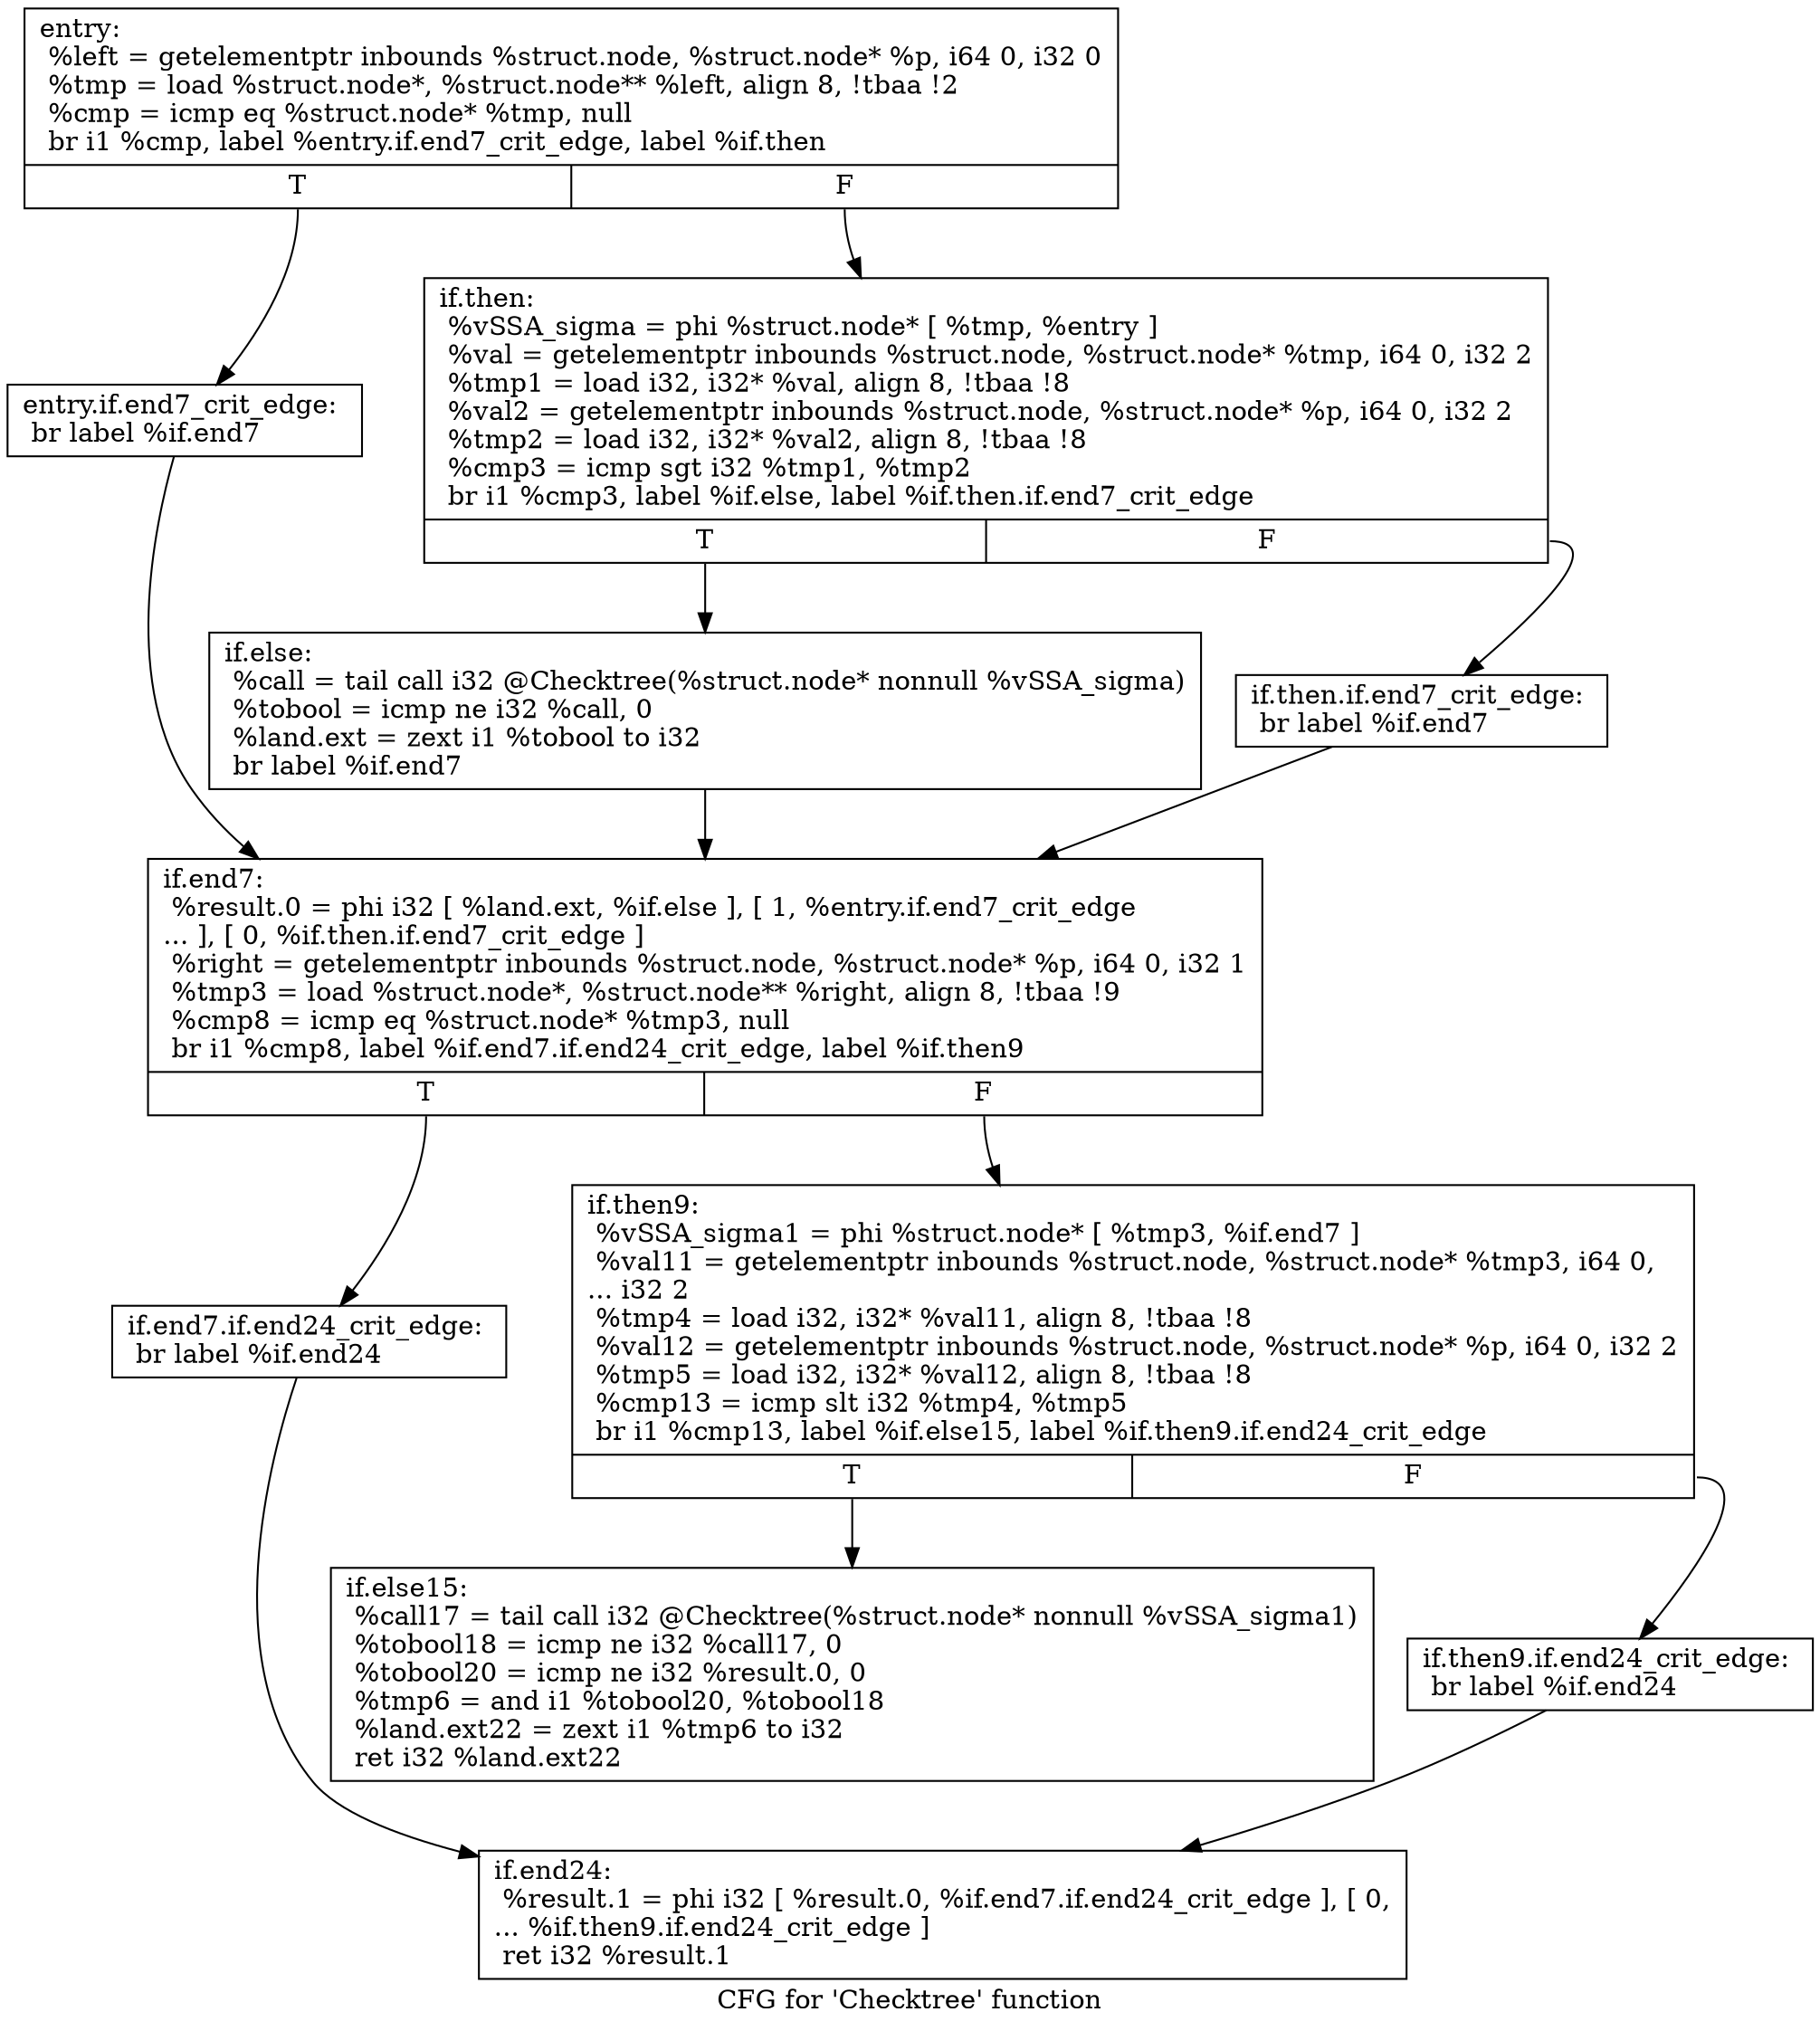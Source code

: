 digraph "CFG for 'Checktree' function" {
	label="CFG for 'Checktree' function";

	Node0x8e33250 [shape=record,label="{entry:\l  %left = getelementptr inbounds %struct.node, %struct.node* %p, i64 0, i32 0\l  %tmp = load %struct.node*, %struct.node** %left, align 8, !tbaa !2\l  %cmp = icmp eq %struct.node* %tmp, null\l  br i1 %cmp, label %entry.if.end7_crit_edge, label %if.then\l|{<s0>T|<s1>F}}"];
	Node0x8e33250:s0 -> Node0x8e2e960;
	Node0x8e33250:s1 -> Node0x8e2e9b0;
	Node0x8e2e960 [shape=record,label="{entry.if.end7_crit_edge:                          \l  br label %if.end7\l}"];
	Node0x8e2e960 -> Node0x8e34510;
	Node0x8e2e9b0 [shape=record,label="{if.then:                                          \l  %vSSA_sigma = phi %struct.node* [ %tmp, %entry ]\l  %val = getelementptr inbounds %struct.node, %struct.node* %tmp, i64 0, i32 2\l  %tmp1 = load i32, i32* %val, align 8, !tbaa !8\l  %val2 = getelementptr inbounds %struct.node, %struct.node* %p, i64 0, i32 2\l  %tmp2 = load i32, i32* %val2, align 8, !tbaa !8\l  %cmp3 = icmp sgt i32 %tmp1, %tmp2\l  br i1 %cmp3, label %if.else, label %if.then.if.end7_crit_edge\l|{<s0>T|<s1>F}}"];
	Node0x8e2e9b0:s0 -> Node0x8e344c0;
	Node0x8e2e9b0:s1 -> Node0x8e34470;
	Node0x8e34470 [shape=record,label="{if.then.if.end7_crit_edge:                        \l  br label %if.end7\l}"];
	Node0x8e34470 -> Node0x8e34510;
	Node0x8e344c0 [shape=record,label="{if.else:                                          \l  %call = tail call i32 @Checktree(%struct.node* nonnull %vSSA_sigma)\l  %tobool = icmp ne i32 %call, 0\l  %land.ext = zext i1 %tobool to i32\l  br label %if.end7\l}"];
	Node0x8e344c0 -> Node0x8e34510;
	Node0x8e34510 [shape=record,label="{if.end7:                                          \l  %result.0 = phi i32 [ %land.ext, %if.else ], [ 1, %entry.if.end7_crit_edge\l... ], [ 0, %if.then.if.end7_crit_edge ]\l  %right = getelementptr inbounds %struct.node, %struct.node* %p, i64 0, i32 1\l  %tmp3 = load %struct.node*, %struct.node** %right, align 8, !tbaa !9\l  %cmp8 = icmp eq %struct.node* %tmp3, null\l  br i1 %cmp8, label %if.end7.if.end24_crit_edge, label %if.then9\l|{<s0>T|<s1>F}}"];
	Node0x8e34510:s0 -> Node0x8e34560;
	Node0x8e34510:s1 -> Node0x8e345b0;
	Node0x8e34560 [shape=record,label="{if.end7.if.end24_crit_edge:                       \l  br label %if.end24\l}"];
	Node0x8e34560 -> Node0x8e346a0;
	Node0x8e345b0 [shape=record,label="{if.then9:                                         \l  %vSSA_sigma1 = phi %struct.node* [ %tmp3, %if.end7 ]\l  %val11 = getelementptr inbounds %struct.node, %struct.node* %tmp3, i64 0,\l... i32 2\l  %tmp4 = load i32, i32* %val11, align 8, !tbaa !8\l  %val12 = getelementptr inbounds %struct.node, %struct.node* %p, i64 0, i32 2\l  %tmp5 = load i32, i32* %val12, align 8, !tbaa !8\l  %cmp13 = icmp slt i32 %tmp4, %tmp5\l  br i1 %cmp13, label %if.else15, label %if.then9.if.end24_crit_edge\l|{<s0>T|<s1>F}}"];
	Node0x8e345b0:s0 -> Node0x8e34650;
	Node0x8e345b0:s1 -> Node0x8e34600;
	Node0x8e34600 [shape=record,label="{if.then9.if.end24_crit_edge:                      \l  br label %if.end24\l}"];
	Node0x8e34600 -> Node0x8e346a0;
	Node0x8e34650 [shape=record,label="{if.else15:                                        \l  %call17 = tail call i32 @Checktree(%struct.node* nonnull %vSSA_sigma1)\l  %tobool18 = icmp ne i32 %call17, 0\l  %tobool20 = icmp ne i32 %result.0, 0\l  %tmp6 = and i1 %tobool20, %tobool18\l  %land.ext22 = zext i1 %tmp6 to i32\l  ret i32 %land.ext22\l}"];
	Node0x8e346a0 [shape=record,label="{if.end24:                                         \l  %result.1 = phi i32 [ %result.0, %if.end7.if.end24_crit_edge ], [ 0,\l... %if.then9.if.end24_crit_edge ]\l  ret i32 %result.1\l}"];
}
